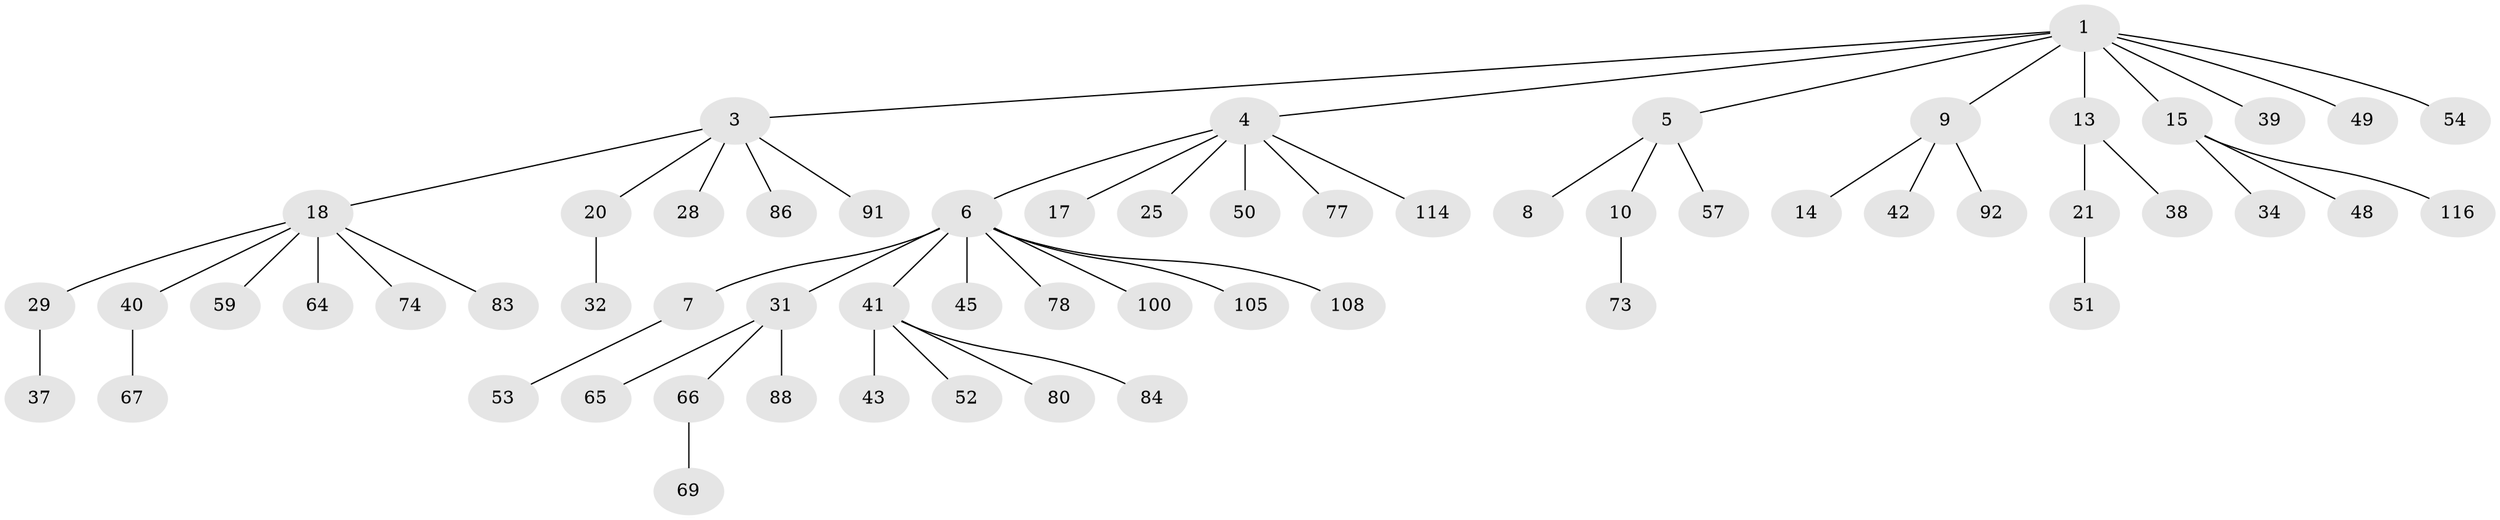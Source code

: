 // original degree distribution, {6: 0.01652892561983471, 5: 0.03305785123966942, 7: 0.01652892561983471, 4: 0.0743801652892562, 3: 0.12396694214876033, 1: 0.5371900826446281, 2: 0.19834710743801653}
// Generated by graph-tools (version 1.1) at 2025/15/03/09/25 04:15:35]
// undirected, 60 vertices, 59 edges
graph export_dot {
graph [start="1"]
  node [color=gray90,style=filled];
  1 [super="+2"];
  3 [super="+12+61"];
  4 [super="+16"];
  5 [super="+55+79"];
  6 [super="+26+62+24+19"];
  7 [super="+75"];
  8;
  9 [super="+11"];
  10 [super="+71+68"];
  13 [super="+119"];
  14;
  15 [super="+22+102+87"];
  17 [super="+95"];
  18 [super="+23+30"];
  20;
  21 [super="+33"];
  25 [super="+101+44"];
  28;
  29 [super="+35+47+117+93"];
  31 [super="+36"];
  32 [super="+89"];
  34;
  37 [super="+111"];
  38;
  39;
  40 [super="+104"];
  41;
  42;
  43;
  45;
  48;
  49;
  50 [super="+94+98"];
  51 [super="+58"];
  52;
  53;
  54 [super="+56"];
  57;
  59;
  64 [super="+82"];
  65;
  66;
  67 [super="+85"];
  69 [super="+76+109"];
  73;
  74;
  77 [super="+90"];
  78 [super="+115+106"];
  80 [super="+121"];
  83;
  84 [super="+113"];
  86;
  88;
  91;
  92;
  100;
  105;
  108;
  114;
  116;
  1 -- 5;
  1 -- 9;
  1 -- 13;
  1 -- 15;
  1 -- 39;
  1 -- 49;
  1 -- 3;
  1 -- 4;
  1 -- 54;
  3 -- 18;
  3 -- 28;
  3 -- 86;
  3 -- 91;
  3 -- 20;
  4 -- 6;
  4 -- 25;
  4 -- 17;
  4 -- 50;
  4 -- 114;
  4 -- 77;
  5 -- 8;
  5 -- 10;
  5 -- 57;
  6 -- 7;
  6 -- 41;
  6 -- 78;
  6 -- 100;
  6 -- 105;
  6 -- 108;
  6 -- 45;
  6 -- 31;
  7 -- 53;
  9 -- 92;
  9 -- 42;
  9 -- 14;
  10 -- 73;
  13 -- 21;
  13 -- 38;
  15 -- 48;
  15 -- 34;
  15 -- 116;
  18 -- 64;
  18 -- 83;
  18 -- 59;
  18 -- 29;
  18 -- 40;
  18 -- 74;
  20 -- 32;
  21 -- 51;
  29 -- 37;
  31 -- 88;
  31 -- 65;
  31 -- 66;
  40 -- 67;
  41 -- 43;
  41 -- 52;
  41 -- 80;
  41 -- 84;
  66 -- 69;
}
